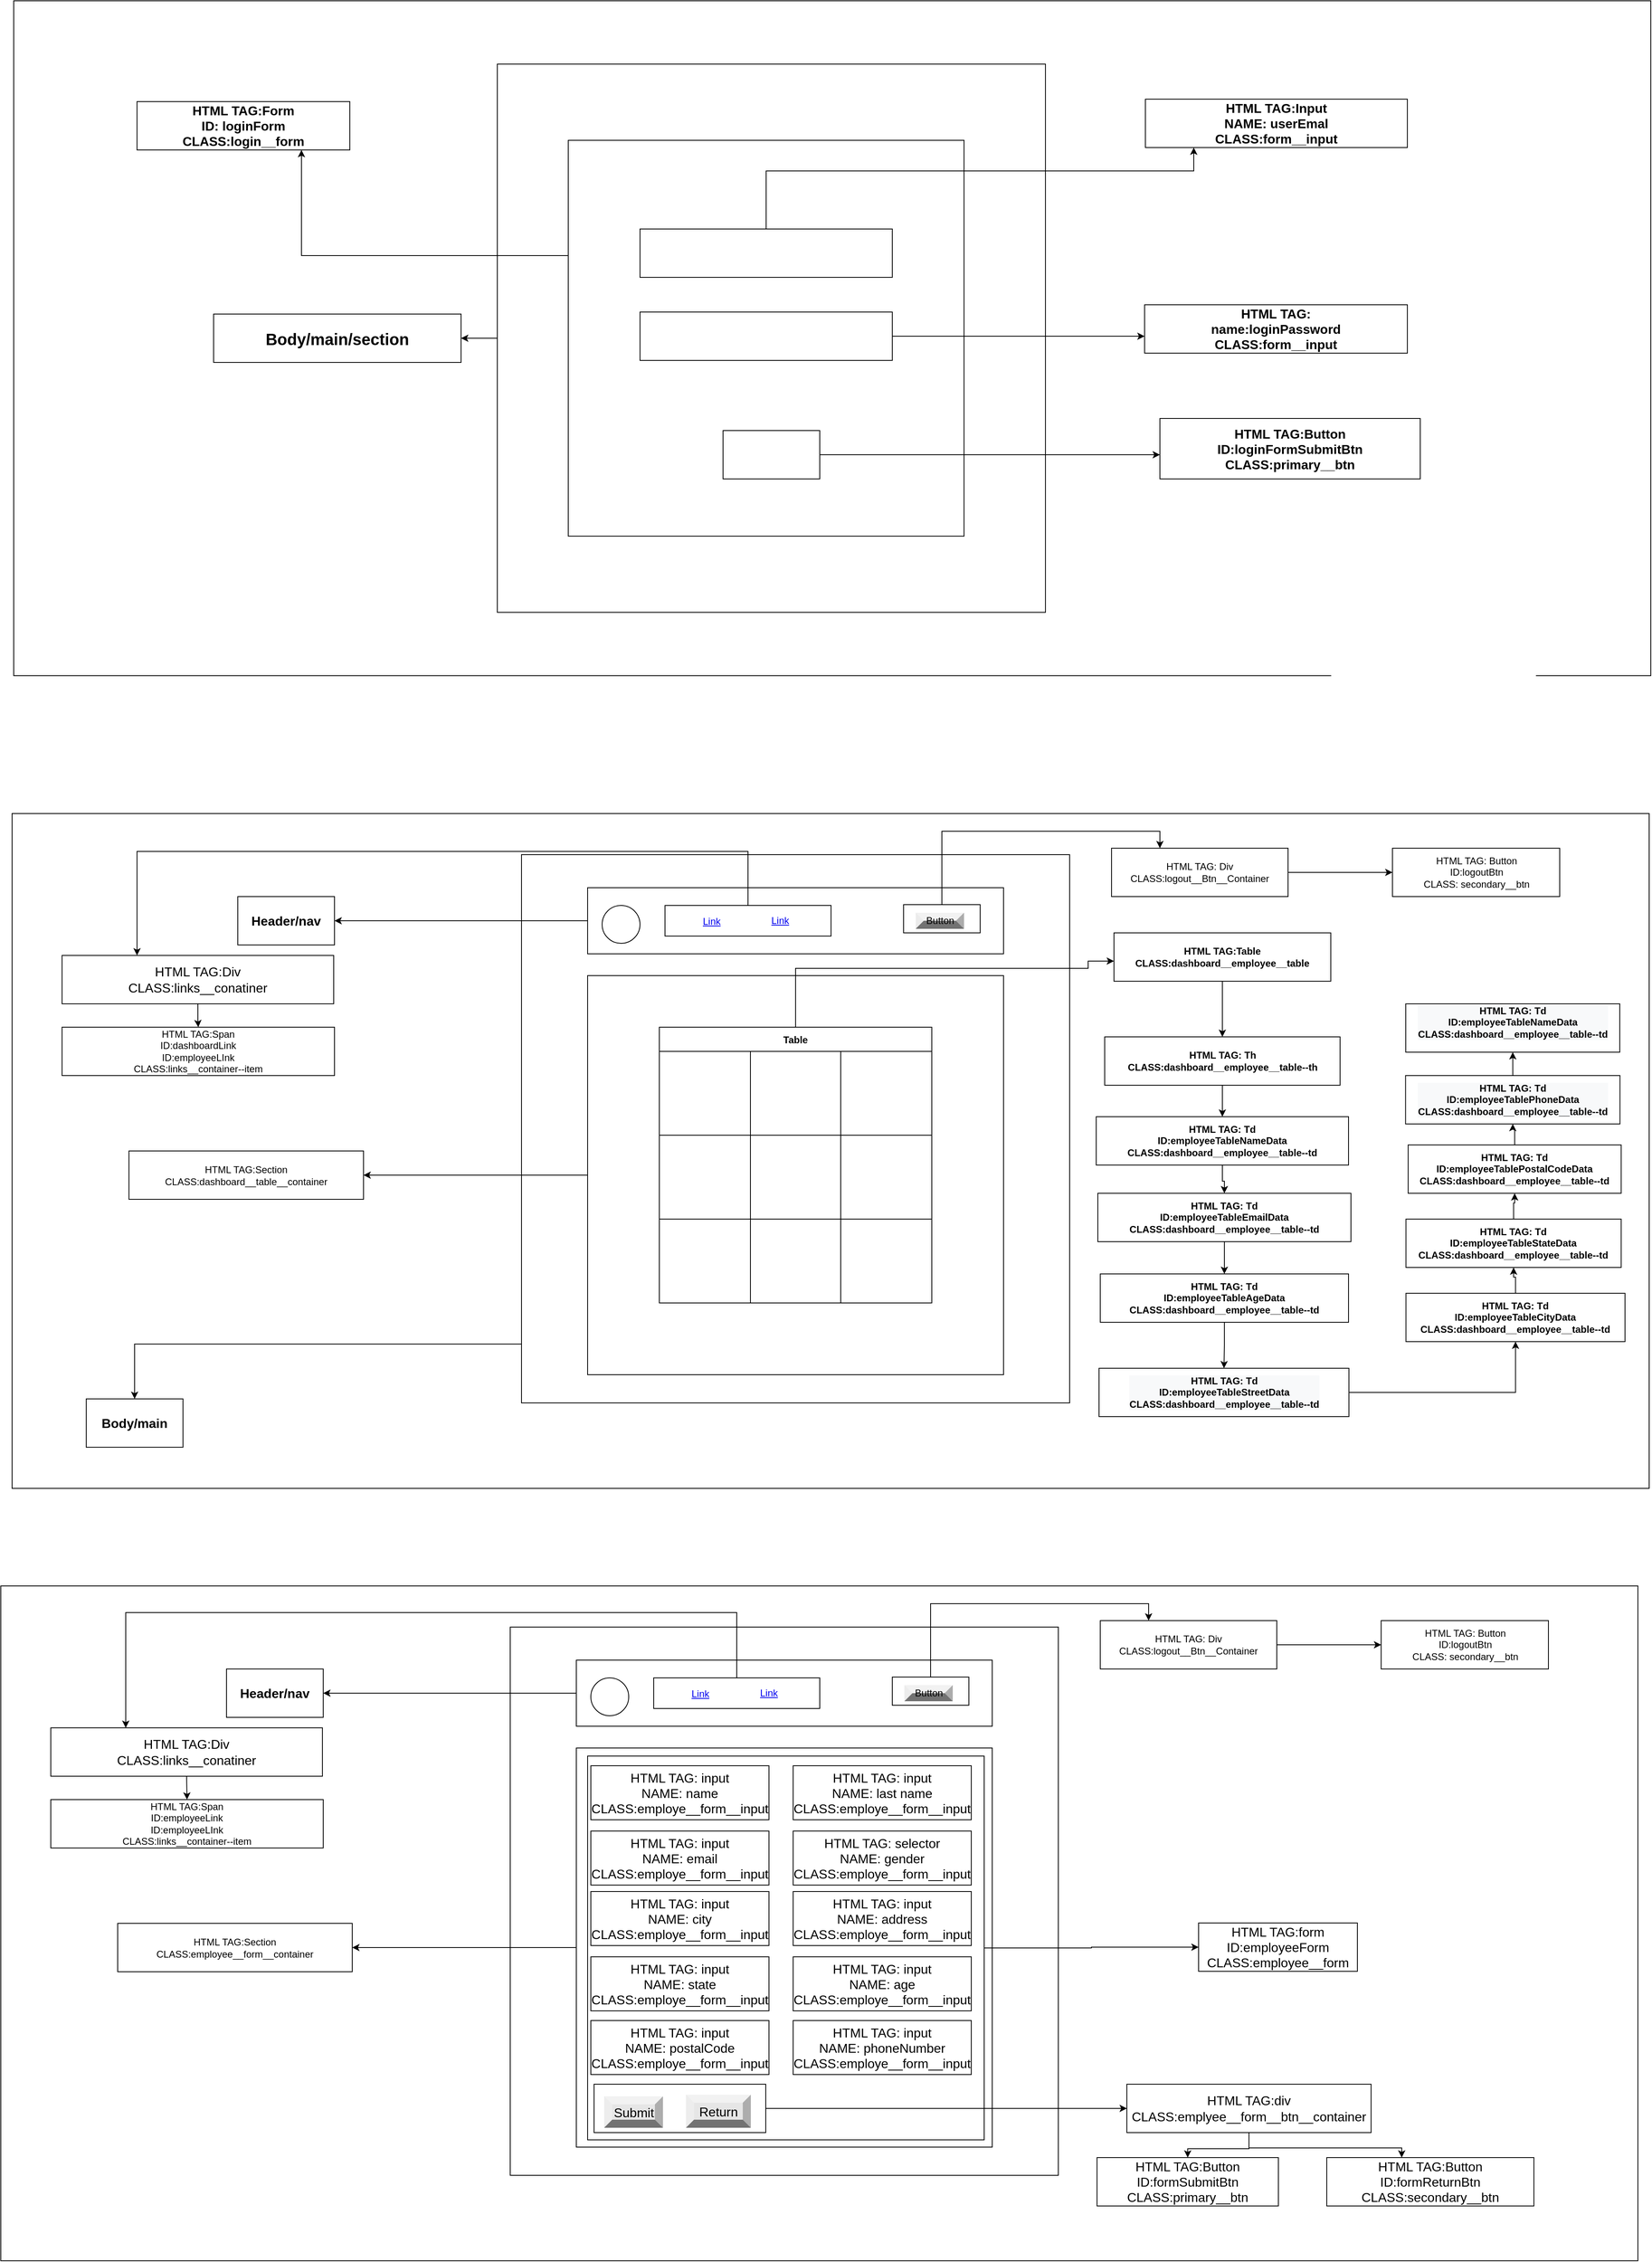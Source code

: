 <mxfile version="18.1.3" type="github">
  <diagram id="z5aSqofipoAsfJcicaCj" name="Page-1">
    <mxGraphModel dx="2844" dy="1588" grid="0" gridSize="10" guides="1" tooltips="1" connect="1" arrows="1" fold="1" page="1" pageScale="1" pageWidth="2339" pageHeight="3300" math="0" shadow="0">
      <root>
        <mxCell id="0" />
        <mxCell id="1" parent="0" />
        <mxCell id="xMSvrKb2jK-X8IgHWouN-2" value="" style="rounded=0;whiteSpace=wrap;html=1;" parent="1" vertex="1">
          <mxGeometry x="116" y="206" width="2031" height="837" as="geometry" />
        </mxCell>
        <mxCell id="xMSvrKb2jK-X8IgHWouN-21" value="" style="edgeStyle=orthogonalEdgeStyle;rounded=0;orthogonalLoop=1;jettySize=auto;html=1;" parent="1" source="xMSvrKb2jK-X8IgHWouN-3" target="xMSvrKb2jK-X8IgHWouN-20" edge="1">
          <mxGeometry relative="1" as="geometry" />
        </mxCell>
        <mxCell id="xMSvrKb2jK-X8IgHWouN-3" value="" style="whiteSpace=wrap;html=1;aspect=fixed;" parent="1" vertex="1">
          <mxGeometry x="716" y="284.5" width="680" height="680" as="geometry" />
        </mxCell>
        <mxCell id="xMSvrKb2jK-X8IgHWouN-25" value="" style="edgeStyle=orthogonalEdgeStyle;rounded=0;orthogonalLoop=1;jettySize=auto;html=1;fontSize=20;" parent="1" source="xMSvrKb2jK-X8IgHWouN-7" target="xMSvrKb2jK-X8IgHWouN-24" edge="1">
          <mxGeometry relative="1" as="geometry">
            <Array as="points">
              <mxPoint x="473" y="522" />
            </Array>
          </mxGeometry>
        </mxCell>
        <mxCell id="xMSvrKb2jK-X8IgHWouN-7" value="" style="whiteSpace=wrap;html=1;aspect=fixed;" parent="1" vertex="1">
          <mxGeometry x="804" y="379" width="491" height="491" as="geometry" />
        </mxCell>
        <mxCell id="xMSvrKb2jK-X8IgHWouN-27" value="" style="edgeStyle=orthogonalEdgeStyle;rounded=0;orthogonalLoop=1;jettySize=auto;html=1;fontSize=16;" parent="1" source="xMSvrKb2jK-X8IgHWouN-8" target="xMSvrKb2jK-X8IgHWouN-26" edge="1">
          <mxGeometry relative="1" as="geometry">
            <Array as="points">
              <mxPoint x="1050" y="417" />
              <mxPoint x="1580" y="417" />
            </Array>
          </mxGeometry>
        </mxCell>
        <mxCell id="xMSvrKb2jK-X8IgHWouN-8" value="" style="rounded=0;whiteSpace=wrap;html=1;" parent="1" vertex="1">
          <mxGeometry x="893" y="489" width="313" height="60" as="geometry" />
        </mxCell>
        <mxCell id="xMSvrKb2jK-X8IgHWouN-29" value="" style="edgeStyle=orthogonalEdgeStyle;rounded=0;orthogonalLoop=1;jettySize=auto;html=1;fontSize=16;" parent="1" source="xMSvrKb2jK-X8IgHWouN-9" target="xMSvrKb2jK-X8IgHWouN-28" edge="1">
          <mxGeometry relative="1" as="geometry">
            <Array as="points">
              <mxPoint x="1447" y="622" />
              <mxPoint x="1447" y="622" />
            </Array>
          </mxGeometry>
        </mxCell>
        <mxCell id="xMSvrKb2jK-X8IgHWouN-9" value="" style="rounded=0;whiteSpace=wrap;html=1;" parent="1" vertex="1">
          <mxGeometry x="893" y="592" width="313" height="60" as="geometry" />
        </mxCell>
        <mxCell id="xMSvrKb2jK-X8IgHWouN-31" value="" style="edgeStyle=orthogonalEdgeStyle;rounded=0;orthogonalLoop=1;jettySize=auto;html=1;fontSize=16;" parent="1" source="xMSvrKb2jK-X8IgHWouN-10" target="xMSvrKb2jK-X8IgHWouN-30" edge="1">
          <mxGeometry relative="1" as="geometry">
            <Array as="points">
              <mxPoint x="1415" y="769" />
              <mxPoint x="1415" y="769" />
            </Array>
          </mxGeometry>
        </mxCell>
        <mxCell id="xMSvrKb2jK-X8IgHWouN-10" value="" style="rounded=0;whiteSpace=wrap;html=1;" parent="1" vertex="1">
          <mxGeometry x="996" y="739" width="120" height="60" as="geometry" />
        </mxCell>
        <mxCell id="xMSvrKb2jK-X8IgHWouN-20" value="&lt;b style=&quot;font-size: 20px;&quot;&gt;Body/main/section&lt;/b&gt;" style="whiteSpace=wrap;html=1;" parent="1" vertex="1">
          <mxGeometry x="364" y="594.5" width="307" height="60" as="geometry" />
        </mxCell>
        <mxCell id="xMSvrKb2jK-X8IgHWouN-24" value="&lt;b style=&quot;font-size: 16px;&quot;&gt;HTML TAG:Form&lt;br&gt;ID: loginForm&lt;br&gt;CLASS:login__form&lt;br&gt;&lt;/b&gt;" style="whiteSpace=wrap;html=1;" parent="1" vertex="1">
          <mxGeometry x="269" y="331" width="264" height="60" as="geometry" />
        </mxCell>
        <mxCell id="xMSvrKb2jK-X8IgHWouN-26" value="&lt;b style=&quot;font-size: 16px;&quot;&gt;HTML TAG:Input&lt;br&gt;NAME: userEmal&lt;br&gt;CLASS:form__input&lt;/b&gt;" style="whiteSpace=wrap;html=1;rounded=0;" parent="1" vertex="1">
          <mxGeometry x="1520" y="328" width="325" height="60" as="geometry" />
        </mxCell>
        <mxCell id="xMSvrKb2jK-X8IgHWouN-28" value="&lt;b style=&quot;font-size: 16px;&quot;&gt;HTML TAG:&lt;br&gt;name:loginPassword&lt;br&gt;CLASS:form__input&lt;/b&gt;" style="whiteSpace=wrap;html=1;rounded=0;" parent="1" vertex="1">
          <mxGeometry x="1519" y="583" width="326" height="60" as="geometry" />
        </mxCell>
        <mxCell id="xMSvrKb2jK-X8IgHWouN-30" value="&lt;b style=&quot;font-size: 16px;&quot;&gt;HTML TAG:Button&lt;br&gt;ID:loginFormSubmitBtn&lt;br&gt;CLASS:primary__btn&lt;/b&gt;" style="whiteSpace=wrap;html=1;rounded=0;" parent="1" vertex="1">
          <mxGeometry x="1538" y="724" width="323" height="75" as="geometry" />
        </mxCell>
        <mxCell id="xMSvrKb2jK-X8IgHWouN-32" value="" style="rounded=0;whiteSpace=wrap;html=1;" parent="1" vertex="1">
          <mxGeometry x="114" y="1214" width="2031" height="837" as="geometry" />
        </mxCell>
        <mxCell id="T0LQhKJkp9PCj6bi3dQm-133" value="" style="edgeStyle=orthogonalEdgeStyle;rounded=0;orthogonalLoop=1;jettySize=auto;html=1;" edge="1" parent="1" source="T0LQhKJkp9PCj6bi3dQm-3" target="T0LQhKJkp9PCj6bi3dQm-132">
          <mxGeometry relative="1" as="geometry">
            <Array as="points">
              <mxPoint x="436" y="1872" />
              <mxPoint x="436" y="1872" />
            </Array>
          </mxGeometry>
        </mxCell>
        <mxCell id="T0LQhKJkp9PCj6bi3dQm-3" value="" style="whiteSpace=wrap;html=1;aspect=fixed;" vertex="1" parent="1">
          <mxGeometry x="746" y="1265" width="680" height="680" as="geometry" />
        </mxCell>
        <mxCell id="T0LQhKJkp9PCj6bi3dQm-135" value="" style="edgeStyle=orthogonalEdgeStyle;rounded=0;orthogonalLoop=1;jettySize=auto;html=1;fontSize=16;" edge="1" parent="1" source="T0LQhKJkp9PCj6bi3dQm-5" target="T0LQhKJkp9PCj6bi3dQm-134">
          <mxGeometry relative="1" as="geometry" />
        </mxCell>
        <mxCell id="T0LQhKJkp9PCj6bi3dQm-5" value="" style="rounded=0;whiteSpace=wrap;html=1;" vertex="1" parent="1">
          <mxGeometry x="828" y="1306" width="516" height="82" as="geometry" />
        </mxCell>
        <mxCell id="T0LQhKJkp9PCj6bi3dQm-149" value="" style="edgeStyle=orthogonalEdgeStyle;rounded=0;orthogonalLoop=1;jettySize=auto;html=1;fontSize=16;" edge="1" parent="1" source="T0LQhKJkp9PCj6bi3dQm-7" target="T0LQhKJkp9PCj6bi3dQm-148">
          <mxGeometry relative="1" as="geometry" />
        </mxCell>
        <mxCell id="T0LQhKJkp9PCj6bi3dQm-7" value="" style="rounded=0;whiteSpace=wrap;html=1;" vertex="1" parent="1">
          <mxGeometry x="828" y="1415" width="516" height="495" as="geometry" />
        </mxCell>
        <mxCell id="T0LQhKJkp9PCj6bi3dQm-145" value="" style="edgeStyle=orthogonalEdgeStyle;rounded=0;orthogonalLoop=1;jettySize=auto;html=1;fontSize=16;" edge="1" parent="1" source="T0LQhKJkp9PCj6bi3dQm-8" target="T0LQhKJkp9PCj6bi3dQm-144">
          <mxGeometry relative="1" as="geometry">
            <Array as="points">
              <mxPoint x="1268" y="1236" />
              <mxPoint x="1538" y="1236" />
            </Array>
          </mxGeometry>
        </mxCell>
        <mxCell id="T0LQhKJkp9PCj6bi3dQm-8" value="" style="rounded=0;whiteSpace=wrap;html=1;" vertex="1" parent="1">
          <mxGeometry x="1220" y="1327" width="95" height="35" as="geometry" />
        </mxCell>
        <mxCell id="T0LQhKJkp9PCj6bi3dQm-141" value="" style="edgeStyle=orthogonalEdgeStyle;rounded=0;orthogonalLoop=1;jettySize=auto;html=1;fontSize=16;" edge="1" parent="1" source="T0LQhKJkp9PCj6bi3dQm-10" target="T0LQhKJkp9PCj6bi3dQm-140">
          <mxGeometry relative="1" as="geometry">
            <Array as="points">
              <mxPoint x="1027" y="1261" />
              <mxPoint x="269" y="1261" />
            </Array>
          </mxGeometry>
        </mxCell>
        <mxCell id="T0LQhKJkp9PCj6bi3dQm-10" value="" style="rounded=0;whiteSpace=wrap;html=1;" vertex="1" parent="1">
          <mxGeometry x="924" y="1328" width="206" height="38" as="geometry" />
        </mxCell>
        <mxCell id="T0LQhKJkp9PCj6bi3dQm-11" value="" style="ellipse;whiteSpace=wrap;html=1;aspect=fixed;" vertex="1" parent="1">
          <mxGeometry x="846" y="1328" width="47" height="47" as="geometry" />
        </mxCell>
        <mxCell id="T0LQhKJkp9PCj6bi3dQm-42" value="Button" style="labelPosition=center;verticalLabelPosition=middle;align=center;html=1;shape=mxgraph.basic.shaded_button;dx=10;fillColor=#E6E6E6;strokeColor=none;" vertex="1" parent="1">
          <mxGeometry x="1235" y="1337" width="60" height="20" as="geometry" />
        </mxCell>
        <UserObject label="Link" id="T0LQhKJkp9PCj6bi3dQm-116">
          <mxCell style="text;html=1;strokeColor=none;fillColor=none;whiteSpace=wrap;align=center;verticalAlign=middle;fontColor=#0000EE;fontStyle=4;" vertex="1" parent="1">
            <mxGeometry x="952" y="1328" width="60" height="40" as="geometry" />
          </mxCell>
        </UserObject>
        <UserObject label="Link" id="T0LQhKJkp9PCj6bi3dQm-117">
          <mxCell style="text;html=1;strokeColor=none;fillColor=none;whiteSpace=wrap;align=center;verticalAlign=middle;fontColor=#0000EE;fontStyle=4;" vertex="1" parent="1">
            <mxGeometry x="1037" y="1327" width="60" height="40" as="geometry" />
          </mxCell>
        </UserObject>
        <mxCell id="T0LQhKJkp9PCj6bi3dQm-151" value="" style="edgeStyle=orthogonalEdgeStyle;rounded=0;orthogonalLoop=1;jettySize=auto;html=1;fontSize=16;" edge="1" parent="1" source="T0LQhKJkp9PCj6bi3dQm-119" target="T0LQhKJkp9PCj6bi3dQm-150">
          <mxGeometry relative="1" as="geometry">
            <Array as="points">
              <mxPoint x="1086" y="1406" />
              <mxPoint x="1449" y="1406" />
              <mxPoint x="1449" y="1397" />
            </Array>
          </mxGeometry>
        </mxCell>
        <mxCell id="T0LQhKJkp9PCj6bi3dQm-119" value="Table" style="shape=table;startSize=30;container=1;collapsible=0;childLayout=tableLayout;fontStyle=1;align=center;" vertex="1" parent="1">
          <mxGeometry x="917" y="1479" width="338" height="342" as="geometry" />
        </mxCell>
        <mxCell id="T0LQhKJkp9PCj6bi3dQm-120" value="" style="shape=tableRow;horizontal=0;startSize=0;swimlaneHead=0;swimlaneBody=0;top=0;left=0;bottom=0;right=0;collapsible=0;dropTarget=0;fillColor=none;points=[[0,0.5],[1,0.5]];portConstraint=eastwest;" vertex="1" parent="T0LQhKJkp9PCj6bi3dQm-119">
          <mxGeometry y="30" width="338" height="104" as="geometry" />
        </mxCell>
        <mxCell id="T0LQhKJkp9PCj6bi3dQm-121" value="" style="shape=partialRectangle;html=1;whiteSpace=wrap;connectable=0;fillColor=none;top=0;left=0;bottom=0;right=0;overflow=hidden;" vertex="1" parent="T0LQhKJkp9PCj6bi3dQm-120">
          <mxGeometry width="113" height="104" as="geometry">
            <mxRectangle width="113" height="104" as="alternateBounds" />
          </mxGeometry>
        </mxCell>
        <mxCell id="T0LQhKJkp9PCj6bi3dQm-122" value="" style="shape=partialRectangle;html=1;whiteSpace=wrap;connectable=0;fillColor=none;top=0;left=0;bottom=0;right=0;overflow=hidden;" vertex="1" parent="T0LQhKJkp9PCj6bi3dQm-120">
          <mxGeometry x="113" width="112" height="104" as="geometry">
            <mxRectangle width="112" height="104" as="alternateBounds" />
          </mxGeometry>
        </mxCell>
        <mxCell id="T0LQhKJkp9PCj6bi3dQm-123" value="" style="shape=partialRectangle;html=1;whiteSpace=wrap;connectable=0;fillColor=none;top=0;left=0;bottom=0;right=0;overflow=hidden;" vertex="1" parent="T0LQhKJkp9PCj6bi3dQm-120">
          <mxGeometry x="225" width="113" height="104" as="geometry">
            <mxRectangle width="113" height="104" as="alternateBounds" />
          </mxGeometry>
        </mxCell>
        <mxCell id="T0LQhKJkp9PCj6bi3dQm-124" value="" style="shape=tableRow;horizontal=0;startSize=0;swimlaneHead=0;swimlaneBody=0;top=0;left=0;bottom=0;right=0;collapsible=0;dropTarget=0;fillColor=none;points=[[0,0.5],[1,0.5]];portConstraint=eastwest;" vertex="1" parent="T0LQhKJkp9PCj6bi3dQm-119">
          <mxGeometry y="134" width="338" height="104" as="geometry" />
        </mxCell>
        <mxCell id="T0LQhKJkp9PCj6bi3dQm-125" value="" style="shape=partialRectangle;html=1;whiteSpace=wrap;connectable=0;fillColor=none;top=0;left=0;bottom=0;right=0;overflow=hidden;" vertex="1" parent="T0LQhKJkp9PCj6bi3dQm-124">
          <mxGeometry width="113" height="104" as="geometry">
            <mxRectangle width="113" height="104" as="alternateBounds" />
          </mxGeometry>
        </mxCell>
        <mxCell id="T0LQhKJkp9PCj6bi3dQm-126" value="" style="shape=partialRectangle;html=1;whiteSpace=wrap;connectable=0;fillColor=none;top=0;left=0;bottom=0;right=0;overflow=hidden;" vertex="1" parent="T0LQhKJkp9PCj6bi3dQm-124">
          <mxGeometry x="113" width="112" height="104" as="geometry">
            <mxRectangle width="112" height="104" as="alternateBounds" />
          </mxGeometry>
        </mxCell>
        <mxCell id="T0LQhKJkp9PCj6bi3dQm-127" value="" style="shape=partialRectangle;html=1;whiteSpace=wrap;connectable=0;fillColor=none;top=0;left=0;bottom=0;right=0;overflow=hidden;" vertex="1" parent="T0LQhKJkp9PCj6bi3dQm-124">
          <mxGeometry x="225" width="113" height="104" as="geometry">
            <mxRectangle width="113" height="104" as="alternateBounds" />
          </mxGeometry>
        </mxCell>
        <mxCell id="T0LQhKJkp9PCj6bi3dQm-128" value="" style="shape=tableRow;horizontal=0;startSize=0;swimlaneHead=0;swimlaneBody=0;top=0;left=0;bottom=0;right=0;collapsible=0;dropTarget=0;fillColor=none;points=[[0,0.5],[1,0.5]];portConstraint=eastwest;" vertex="1" parent="T0LQhKJkp9PCj6bi3dQm-119">
          <mxGeometry y="238" width="338" height="104" as="geometry" />
        </mxCell>
        <mxCell id="T0LQhKJkp9PCj6bi3dQm-129" value="" style="shape=partialRectangle;html=1;whiteSpace=wrap;connectable=0;fillColor=none;top=0;left=0;bottom=0;right=0;overflow=hidden;" vertex="1" parent="T0LQhKJkp9PCj6bi3dQm-128">
          <mxGeometry width="113" height="104" as="geometry">
            <mxRectangle width="113" height="104" as="alternateBounds" />
          </mxGeometry>
        </mxCell>
        <mxCell id="T0LQhKJkp9PCj6bi3dQm-130" value="" style="shape=partialRectangle;html=1;whiteSpace=wrap;connectable=0;fillColor=none;top=0;left=0;bottom=0;right=0;overflow=hidden;" vertex="1" parent="T0LQhKJkp9PCj6bi3dQm-128">
          <mxGeometry x="113" width="112" height="104" as="geometry">
            <mxRectangle width="112" height="104" as="alternateBounds" />
          </mxGeometry>
        </mxCell>
        <mxCell id="T0LQhKJkp9PCj6bi3dQm-131" value="" style="shape=partialRectangle;html=1;whiteSpace=wrap;connectable=0;fillColor=none;top=0;left=0;bottom=0;right=0;overflow=hidden;" vertex="1" parent="T0LQhKJkp9PCj6bi3dQm-128">
          <mxGeometry x="225" width="113" height="104" as="geometry">
            <mxRectangle width="113" height="104" as="alternateBounds" />
          </mxGeometry>
        </mxCell>
        <mxCell id="T0LQhKJkp9PCj6bi3dQm-132" value="&lt;font style=&quot;font-size: 16px;&quot;&gt;&lt;b&gt;Body/main&lt;/b&gt;&lt;/font&gt;" style="whiteSpace=wrap;html=1;" vertex="1" parent="1">
          <mxGeometry x="206" y="1940" width="120" height="60" as="geometry" />
        </mxCell>
        <mxCell id="T0LQhKJkp9PCj6bi3dQm-134" value="&lt;font style=&quot;font-size: 16px;&quot;&gt;&lt;b&gt;Header/nav&lt;/b&gt;&lt;/font&gt;" style="whiteSpace=wrap;html=1;rounded=0;" vertex="1" parent="1">
          <mxGeometry x="394" y="1317" width="120" height="60" as="geometry" />
        </mxCell>
        <mxCell id="T0LQhKJkp9PCj6bi3dQm-143" value="" style="edgeStyle=orthogonalEdgeStyle;rounded=0;orthogonalLoop=1;jettySize=auto;html=1;fontSize=16;" edge="1" parent="1" source="T0LQhKJkp9PCj6bi3dQm-140" target="T0LQhKJkp9PCj6bi3dQm-142">
          <mxGeometry relative="1" as="geometry" />
        </mxCell>
        <mxCell id="T0LQhKJkp9PCj6bi3dQm-140" value="&lt;div style=&quot;font-size: 16px;&quot;&gt;HTML TAG:Div&lt;/div&gt;&lt;div style=&quot;font-size: 16px;&quot;&gt;CLASS:links__conatiner&lt;/div&gt;" style="whiteSpace=wrap;html=1;rounded=0;" vertex="1" parent="1">
          <mxGeometry x="176" y="1390" width="337" height="60" as="geometry" />
        </mxCell>
        <mxCell id="T0LQhKJkp9PCj6bi3dQm-142" value="&lt;div&gt;HTML TAG:Span&lt;/div&gt;&lt;div&gt;ID:dashboardLink&lt;/div&gt;&lt;div&gt;ID:employeeLInk&lt;/div&gt;&lt;div&gt;CLASS:links__container--item&lt;/div&gt;" style="whiteSpace=wrap;html=1;rounded=0;" vertex="1" parent="1">
          <mxGeometry x="176" y="1479" width="338" height="60" as="geometry" />
        </mxCell>
        <mxCell id="T0LQhKJkp9PCj6bi3dQm-147" value="" style="edgeStyle=orthogonalEdgeStyle;rounded=0;orthogonalLoop=1;jettySize=auto;html=1;fontSize=16;" edge="1" parent="1" source="T0LQhKJkp9PCj6bi3dQm-144" target="T0LQhKJkp9PCj6bi3dQm-146">
          <mxGeometry relative="1" as="geometry" />
        </mxCell>
        <mxCell id="T0LQhKJkp9PCj6bi3dQm-144" value="&lt;div&gt;HTML TAG: Div&lt;/div&gt;&lt;div&gt;CLASS:logout__Btn__Container&lt;/div&gt;" style="whiteSpace=wrap;html=1;rounded=0;" vertex="1" parent="1">
          <mxGeometry x="1478" y="1257" width="219" height="60" as="geometry" />
        </mxCell>
        <mxCell id="T0LQhKJkp9PCj6bi3dQm-146" value="HTML TAG: Button&lt;br&gt;ID:logoutBtn&lt;br&gt;CLASS: secondary__btn" style="whiteSpace=wrap;html=1;rounded=0;" vertex="1" parent="1">
          <mxGeometry x="1826.5" y="1257" width="207.5" height="60" as="geometry" />
        </mxCell>
        <mxCell id="T0LQhKJkp9PCj6bi3dQm-148" value="&lt;div&gt;HTML TAG:Section&lt;/div&gt;&lt;div&gt;CLASS:dashboard__table__container&lt;/div&gt;" style="whiteSpace=wrap;html=1;rounded=0;" vertex="1" parent="1">
          <mxGeometry x="259" y="1632.5" width="291" height="60" as="geometry" />
        </mxCell>
        <mxCell id="T0LQhKJkp9PCj6bi3dQm-153" value="" style="edgeStyle=orthogonalEdgeStyle;rounded=0;orthogonalLoop=1;jettySize=auto;html=1;fontSize=16;" edge="1" parent="1" source="T0LQhKJkp9PCj6bi3dQm-150" target="T0LQhKJkp9PCj6bi3dQm-152">
          <mxGeometry relative="1" as="geometry" />
        </mxCell>
        <mxCell id="T0LQhKJkp9PCj6bi3dQm-150" value="&lt;div&gt;HTML TAG:Table&lt;/div&gt;&lt;div&gt;CLASS:dashboard__employee__table&lt;/div&gt;" style="whiteSpace=wrap;html=1;startSize=30;fontStyle=1;" vertex="1" parent="1">
          <mxGeometry x="1481" y="1362" width="269" height="60" as="geometry" />
        </mxCell>
        <mxCell id="T0LQhKJkp9PCj6bi3dQm-156" value="" style="edgeStyle=orthogonalEdgeStyle;rounded=0;orthogonalLoop=1;jettySize=auto;html=1;fontSize=16;" edge="1" parent="1" source="T0LQhKJkp9PCj6bi3dQm-152" target="T0LQhKJkp9PCj6bi3dQm-155">
          <mxGeometry relative="1" as="geometry" />
        </mxCell>
        <mxCell id="T0LQhKJkp9PCj6bi3dQm-152" value="&lt;div&gt;HTML TAG: Th&lt;/div&gt;&lt;div&gt;CLASS:dashboard__employee__table--th&lt;br&gt;&lt;/div&gt;" style="whiteSpace=wrap;html=1;startSize=30;fontStyle=1;" vertex="1" parent="1">
          <mxGeometry x="1469.5" y="1491" width="292" height="60" as="geometry" />
        </mxCell>
        <mxCell id="T0LQhKJkp9PCj6bi3dQm-158" value="" style="edgeStyle=orthogonalEdgeStyle;rounded=0;orthogonalLoop=1;jettySize=auto;html=1;fontSize=16;" edge="1" parent="1" source="T0LQhKJkp9PCj6bi3dQm-155" target="T0LQhKJkp9PCj6bi3dQm-157">
          <mxGeometry relative="1" as="geometry" />
        </mxCell>
        <mxCell id="T0LQhKJkp9PCj6bi3dQm-155" value="&lt;div style=&quot;&quot;&gt;HTML TAG: Td&lt;/div&gt;&lt;div style=&quot;&quot;&gt;ID:employeeTableNameData&lt;/div&gt;&lt;div style=&quot;&quot;&gt;CLASS:dashboard__employee__table--td&lt;/div&gt;" style="whiteSpace=wrap;html=1;startSize=30;fontStyle=1;" vertex="1" parent="1">
          <mxGeometry x="1459" y="1590" width="313" height="60" as="geometry" />
        </mxCell>
        <mxCell id="T0LQhKJkp9PCj6bi3dQm-160" value="" style="edgeStyle=orthogonalEdgeStyle;rounded=0;orthogonalLoop=1;jettySize=auto;html=1;fontSize=16;" edge="1" parent="1" source="T0LQhKJkp9PCj6bi3dQm-157" target="T0LQhKJkp9PCj6bi3dQm-159">
          <mxGeometry relative="1" as="geometry" />
        </mxCell>
        <mxCell id="T0LQhKJkp9PCj6bi3dQm-157" value="&lt;div style=&quot;&quot;&gt;HTML TAG: Td&lt;/div&gt;&lt;div style=&quot;&quot;&gt;ID:employeeTableEmailData&lt;/div&gt;&lt;div style=&quot;&quot;&gt;CLASS:dashboard__employee__table--td&lt;/div&gt;" style="whiteSpace=wrap;html=1;startSize=30;fontStyle=1;" vertex="1" parent="1">
          <mxGeometry x="1461" y="1685" width="314" height="60" as="geometry" />
        </mxCell>
        <mxCell id="T0LQhKJkp9PCj6bi3dQm-162" value="" style="edgeStyle=orthogonalEdgeStyle;rounded=0;orthogonalLoop=1;jettySize=auto;html=1;fontSize=16;" edge="1" parent="1" source="T0LQhKJkp9PCj6bi3dQm-159" target="T0LQhKJkp9PCj6bi3dQm-161">
          <mxGeometry relative="1" as="geometry" />
        </mxCell>
        <mxCell id="T0LQhKJkp9PCj6bi3dQm-159" value="&lt;div style=&quot;&quot;&gt;HTML TAG: Td&lt;/div&gt;&lt;div style=&quot;&quot;&gt;ID:employeeTableAgeData&lt;/div&gt;&lt;div style=&quot;&quot;&gt;CLASS:dashboard__employee__table--td&lt;/div&gt;" style="whiteSpace=wrap;html=1;startSize=30;fontStyle=1;" vertex="1" parent="1">
          <mxGeometry x="1464" y="1785" width="308" height="60" as="geometry" />
        </mxCell>
        <mxCell id="T0LQhKJkp9PCj6bi3dQm-164" value="" style="edgeStyle=orthogonalEdgeStyle;rounded=0;orthogonalLoop=1;jettySize=auto;html=1;fontSize=16;" edge="1" parent="1" source="T0LQhKJkp9PCj6bi3dQm-161" target="T0LQhKJkp9PCj6bi3dQm-163">
          <mxGeometry relative="1" as="geometry" />
        </mxCell>
        <mxCell id="T0LQhKJkp9PCj6bi3dQm-161" value="&lt;br&gt;&lt;div style=&quot;color: rgb(0, 0, 0); font-family: Helvetica; font-size: 12px; font-style: normal; font-variant-ligatures: normal; font-variant-caps: normal; font-weight: 700; letter-spacing: normal; orphans: 2; text-align: center; text-indent: 0px; text-transform: none; widows: 2; word-spacing: 0px; -webkit-text-stroke-width: 0px; background-color: rgb(248, 249, 250); text-decoration-thickness: initial; text-decoration-style: initial; text-decoration-color: initial;&quot;&gt;HTML TAG: Td&lt;/div&gt;&lt;div style=&quot;color: rgb(0, 0, 0); font-family: Helvetica; font-size: 12px; font-style: normal; font-variant-ligatures: normal; font-variant-caps: normal; font-weight: 700; letter-spacing: normal; orphans: 2; text-align: center; text-indent: 0px; text-transform: none; widows: 2; word-spacing: 0px; -webkit-text-stroke-width: 0px; background-color: rgb(248, 249, 250); text-decoration-thickness: initial; text-decoration-style: initial; text-decoration-color: initial;&quot;&gt;ID:employeeTableStreetData&lt;/div&gt;&lt;div style=&quot;color: rgb(0, 0, 0); font-family: Helvetica; font-size: 12px; font-style: normal; font-variant-ligatures: normal; font-variant-caps: normal; font-weight: 700; letter-spacing: normal; orphans: 2; text-align: center; text-indent: 0px; text-transform: none; widows: 2; word-spacing: 0px; -webkit-text-stroke-width: 0px; background-color: rgb(248, 249, 250); text-decoration-thickness: initial; text-decoration-style: initial; text-decoration-color: initial;&quot;&gt;CLASS:dashboard__employee__table--td&lt;/div&gt;&lt;br&gt;" style="whiteSpace=wrap;html=1;startSize=30;fontStyle=1;" vertex="1" parent="1">
          <mxGeometry x="1462.5" y="1902" width="310" height="60" as="geometry" />
        </mxCell>
        <mxCell id="T0LQhKJkp9PCj6bi3dQm-166" value="" style="edgeStyle=orthogonalEdgeStyle;rounded=0;orthogonalLoop=1;jettySize=auto;html=1;fontSize=16;" edge="1" parent="1" source="T0LQhKJkp9PCj6bi3dQm-163" target="T0LQhKJkp9PCj6bi3dQm-165">
          <mxGeometry relative="1" as="geometry" />
        </mxCell>
        <mxCell id="T0LQhKJkp9PCj6bi3dQm-163" value="&lt;div style=&quot;&quot;&gt;HTML TAG: Td&lt;/div&gt;&lt;div style=&quot;&quot;&gt;ID:employeeTableCityData&lt;/div&gt;&lt;div style=&quot;&quot;&gt;CLASS:dashboard__employee__table--td&lt;/div&gt;" style="whiteSpace=wrap;html=1;startSize=30;fontStyle=1;" vertex="1" parent="1">
          <mxGeometry x="1843.25" y="1809" width="271.75" height="60" as="geometry" />
        </mxCell>
        <mxCell id="T0LQhKJkp9PCj6bi3dQm-168" value="" style="edgeStyle=orthogonalEdgeStyle;rounded=0;orthogonalLoop=1;jettySize=auto;html=1;fontSize=16;" edge="1" parent="1" source="T0LQhKJkp9PCj6bi3dQm-165" target="T0LQhKJkp9PCj6bi3dQm-167">
          <mxGeometry relative="1" as="geometry" />
        </mxCell>
        <mxCell id="T0LQhKJkp9PCj6bi3dQm-165" value="&lt;div style=&quot;&quot;&gt;HTML TAG: Td&lt;/div&gt;&lt;div style=&quot;&quot;&gt;ID:employeeTableStateData&lt;/div&gt;&lt;div style=&quot;&quot;&gt;CLASS:dashboard__employee__table--td&lt;/div&gt;" style="whiteSpace=wrap;html=1;startSize=30;fontStyle=1;" vertex="1" parent="1">
          <mxGeometry x="1843.25" y="1717" width="267" height="60" as="geometry" />
        </mxCell>
        <mxCell id="T0LQhKJkp9PCj6bi3dQm-170" value="" style="edgeStyle=orthogonalEdgeStyle;rounded=0;orthogonalLoop=1;jettySize=auto;html=1;fontSize=16;" edge="1" parent="1" source="T0LQhKJkp9PCj6bi3dQm-167" target="T0LQhKJkp9PCj6bi3dQm-169">
          <mxGeometry relative="1" as="geometry" />
        </mxCell>
        <mxCell id="T0LQhKJkp9PCj6bi3dQm-167" value="&lt;div style=&quot;&quot;&gt;HTML TAG: Td&lt;/div&gt;&lt;div style=&quot;&quot;&gt;ID:employeeTablePostalCodeData&lt;/div&gt;&lt;div style=&quot;&quot;&gt;CLASS:dashboard__employee__table--td&lt;/div&gt;" style="whiteSpace=wrap;html=1;startSize=30;fontStyle=1;" vertex="1" parent="1">
          <mxGeometry x="1846" y="1625" width="264.25" height="60" as="geometry" />
        </mxCell>
        <mxCell id="T0LQhKJkp9PCj6bi3dQm-172" value="" style="edgeStyle=orthogonalEdgeStyle;rounded=0;orthogonalLoop=1;jettySize=auto;html=1;fontSize=16;" edge="1" parent="1" source="T0LQhKJkp9PCj6bi3dQm-169" target="T0LQhKJkp9PCj6bi3dQm-171">
          <mxGeometry relative="1" as="geometry" />
        </mxCell>
        <mxCell id="T0LQhKJkp9PCj6bi3dQm-169" value="&lt;br&gt;&lt;div style=&quot;color: rgb(0, 0, 0); font-family: Helvetica; font-size: 12px; font-style: normal; font-variant-ligatures: normal; font-variant-caps: normal; font-weight: 700; letter-spacing: normal; orphans: 2; text-align: center; text-indent: 0px; text-transform: none; widows: 2; word-spacing: 0px; -webkit-text-stroke-width: 0px; background-color: rgb(248, 249, 250); text-decoration-thickness: initial; text-decoration-style: initial; text-decoration-color: initial;&quot;&gt;HTML TAG: Td&lt;/div&gt;&lt;div style=&quot;color: rgb(0, 0, 0); font-family: Helvetica; font-size: 12px; font-style: normal; font-variant-ligatures: normal; font-variant-caps: normal; font-weight: 700; letter-spacing: normal; orphans: 2; text-align: center; text-indent: 0px; text-transform: none; widows: 2; word-spacing: 0px; -webkit-text-stroke-width: 0px; background-color: rgb(248, 249, 250); text-decoration-thickness: initial; text-decoration-style: initial; text-decoration-color: initial;&quot;&gt;ID:employeeTablePhoneData&lt;/div&gt;&lt;div style=&quot;color: rgb(0, 0, 0); font-family: Helvetica; font-size: 12px; font-style: normal; font-variant-ligatures: normal; font-variant-caps: normal; font-weight: 700; letter-spacing: normal; orphans: 2; text-align: center; text-indent: 0px; text-transform: none; widows: 2; word-spacing: 0px; -webkit-text-stroke-width: 0px; background-color: rgb(248, 249, 250); text-decoration-thickness: initial; text-decoration-style: initial; text-decoration-color: initial;&quot;&gt;CLASS:dashboard__employee__table--td&lt;/div&gt;&lt;br&gt;" style="whiteSpace=wrap;html=1;startSize=30;fontStyle=1;" vertex="1" parent="1">
          <mxGeometry x="1842.75" y="1539" width="266" height="60" as="geometry" />
        </mxCell>
        <mxCell id="T0LQhKJkp9PCj6bi3dQm-171" value="&#xa;&lt;div style=&quot;color: rgb(0, 0, 0); font-family: Helvetica; font-size: 12px; font-style: normal; font-variant-ligatures: normal; font-variant-caps: normal; font-weight: 700; letter-spacing: normal; orphans: 2; text-align: center; text-indent: 0px; text-transform: none; widows: 2; word-spacing: 0px; -webkit-text-stroke-width: 0px; background-color: rgb(248, 249, 250); text-decoration-thickness: initial; text-decoration-style: initial; text-decoration-color: initial;&quot;&gt;HTML TAG: Td&lt;/div&gt;&lt;div style=&quot;color: rgb(0, 0, 0); font-family: Helvetica; font-size: 12px; font-style: normal; font-variant-ligatures: normal; font-variant-caps: normal; font-weight: 700; letter-spacing: normal; orphans: 2; text-align: center; text-indent: 0px; text-transform: none; widows: 2; word-spacing: 0px; -webkit-text-stroke-width: 0px; background-color: rgb(248, 249, 250); text-decoration-thickness: initial; text-decoration-style: initial; text-decoration-color: initial;&quot;&gt;ID:employeeTableNameData&lt;/div&gt;&lt;div style=&quot;color: rgb(0, 0, 0); font-family: Helvetica; font-size: 12px; font-style: normal; font-variant-ligatures: normal; font-variant-caps: normal; font-weight: 700; letter-spacing: normal; orphans: 2; text-align: center; text-indent: 0px; text-transform: none; widows: 2; word-spacing: 0px; -webkit-text-stroke-width: 0px; background-color: rgb(248, 249, 250); text-decoration-thickness: initial; text-decoration-style: initial; text-decoration-color: initial;&quot;&gt;CLASS:dashboard__employee__table--td&lt;/div&gt;&#xa;&#xa;" style="whiteSpace=wrap;html=1;startSize=30;fontStyle=1;" vertex="1" parent="1">
          <mxGeometry x="1843" y="1450" width="265.5" height="60" as="geometry" />
        </mxCell>
        <mxCell id="T0LQhKJkp9PCj6bi3dQm-304" value="" style="rounded=0;whiteSpace=wrap;html=1;" vertex="1" parent="1">
          <mxGeometry x="100" y="2172" width="2031" height="837" as="geometry" />
        </mxCell>
        <mxCell id="T0LQhKJkp9PCj6bi3dQm-305" value="" style="whiteSpace=wrap;html=1;aspect=fixed;" vertex="1" parent="1">
          <mxGeometry x="732" y="2223" width="680" height="680" as="geometry" />
        </mxCell>
        <mxCell id="T0LQhKJkp9PCj6bi3dQm-306" value="" style="edgeStyle=orthogonalEdgeStyle;rounded=0;orthogonalLoop=1;jettySize=auto;html=1;fontSize=16;" edge="1" parent="1" source="T0LQhKJkp9PCj6bi3dQm-307" target="T0LQhKJkp9PCj6bi3dQm-318">
          <mxGeometry relative="1" as="geometry" />
        </mxCell>
        <mxCell id="T0LQhKJkp9PCj6bi3dQm-307" value="" style="rounded=0;whiteSpace=wrap;html=1;" vertex="1" parent="1">
          <mxGeometry x="814" y="2264" width="516" height="82" as="geometry" />
        </mxCell>
        <mxCell id="T0LQhKJkp9PCj6bi3dQm-308" value="" style="edgeStyle=orthogonalEdgeStyle;rounded=0;orthogonalLoop=1;jettySize=auto;html=1;fontSize=16;" edge="1" parent="1" source="T0LQhKJkp9PCj6bi3dQm-309" target="T0LQhKJkp9PCj6bi3dQm-324">
          <mxGeometry relative="1" as="geometry" />
        </mxCell>
        <mxCell id="T0LQhKJkp9PCj6bi3dQm-309" value="" style="rounded=0;whiteSpace=wrap;html=1;" vertex="1" parent="1">
          <mxGeometry x="814" y="2373" width="516" height="495" as="geometry" />
        </mxCell>
        <mxCell id="T0LQhKJkp9PCj6bi3dQm-310" value="" style="edgeStyle=orthogonalEdgeStyle;rounded=0;orthogonalLoop=1;jettySize=auto;html=1;fontSize=16;" edge="1" parent="1" source="T0LQhKJkp9PCj6bi3dQm-311" target="T0LQhKJkp9PCj6bi3dQm-322">
          <mxGeometry relative="1" as="geometry">
            <Array as="points">
              <mxPoint x="1254" y="2194" />
              <mxPoint x="1524" y="2194" />
            </Array>
          </mxGeometry>
        </mxCell>
        <mxCell id="T0LQhKJkp9PCj6bi3dQm-311" value="" style="rounded=0;whiteSpace=wrap;html=1;" vertex="1" parent="1">
          <mxGeometry x="1206" y="2285" width="95" height="35" as="geometry" />
        </mxCell>
        <mxCell id="T0LQhKJkp9PCj6bi3dQm-312" value="" style="edgeStyle=orthogonalEdgeStyle;rounded=0;orthogonalLoop=1;jettySize=auto;html=1;fontSize=16;" edge="1" parent="1" source="T0LQhKJkp9PCj6bi3dQm-313" target="T0LQhKJkp9PCj6bi3dQm-319">
          <mxGeometry relative="1" as="geometry">
            <Array as="points">
              <mxPoint x="1013" y="2205" />
              <mxPoint x="255" y="2205" />
            </Array>
          </mxGeometry>
        </mxCell>
        <mxCell id="T0LQhKJkp9PCj6bi3dQm-313" value="" style="rounded=0;whiteSpace=wrap;html=1;" vertex="1" parent="1">
          <mxGeometry x="910" y="2286" width="206" height="38" as="geometry" />
        </mxCell>
        <mxCell id="T0LQhKJkp9PCj6bi3dQm-314" value="" style="ellipse;whiteSpace=wrap;html=1;aspect=fixed;" vertex="1" parent="1">
          <mxGeometry x="832" y="2286" width="47" height="47" as="geometry" />
        </mxCell>
        <mxCell id="T0LQhKJkp9PCj6bi3dQm-315" value="Button" style="labelPosition=center;verticalLabelPosition=middle;align=center;html=1;shape=mxgraph.basic.shaded_button;dx=10;fillColor=#E6E6E6;strokeColor=none;" vertex="1" parent="1">
          <mxGeometry x="1221" y="2295" width="60" height="20" as="geometry" />
        </mxCell>
        <UserObject label="Link" id="T0LQhKJkp9PCj6bi3dQm-316">
          <mxCell style="text;html=1;strokeColor=none;fillColor=none;whiteSpace=wrap;align=center;verticalAlign=middle;fontColor=#0000EE;fontStyle=4;" vertex="1" parent="1">
            <mxGeometry x="938" y="2286" width="60" height="40" as="geometry" />
          </mxCell>
        </UserObject>
        <UserObject label="Link" id="T0LQhKJkp9PCj6bi3dQm-317">
          <mxCell style="text;html=1;strokeColor=none;fillColor=none;whiteSpace=wrap;align=center;verticalAlign=middle;fontColor=#0000EE;fontStyle=4;" vertex="1" parent="1">
            <mxGeometry x="1023" y="2285" width="60" height="40" as="geometry" />
          </mxCell>
        </UserObject>
        <mxCell id="T0LQhKJkp9PCj6bi3dQm-318" value="&lt;font style=&quot;font-size: 16px;&quot;&gt;&lt;b&gt;Header/nav&lt;/b&gt;&lt;/font&gt;" style="whiteSpace=wrap;html=1;rounded=0;" vertex="1" parent="1">
          <mxGeometry x="380" y="2275" width="120" height="60" as="geometry" />
        </mxCell>
        <mxCell id="T0LQhKJkp9PCj6bi3dQm-328" style="edgeStyle=orthogonalEdgeStyle;rounded=0;orthogonalLoop=1;jettySize=auto;html=1;exitX=0.5;exitY=1;exitDx=0;exitDy=0;fontSize=16;entryX=0.5;entryY=0;entryDx=0;entryDy=0;" edge="1" parent="1" source="T0LQhKJkp9PCj6bi3dQm-319" target="T0LQhKJkp9PCj6bi3dQm-320">
          <mxGeometry relative="1" as="geometry" />
        </mxCell>
        <mxCell id="T0LQhKJkp9PCj6bi3dQm-319" value="&lt;div style=&quot;font-size: 16px;&quot;&gt;HTML TAG:Div&lt;/div&gt;&lt;div style=&quot;font-size: 16px;&quot;&gt;CLASS:links__conatiner&lt;/div&gt;" style="whiteSpace=wrap;html=1;rounded=0;" vertex="1" parent="1">
          <mxGeometry x="162" y="2348" width="337" height="60" as="geometry" />
        </mxCell>
        <mxCell id="T0LQhKJkp9PCj6bi3dQm-320" value="&lt;div&gt;HTML TAG:Span&lt;/div&gt;&lt;div&gt;ID:employeeLink&lt;/div&gt;&lt;div&gt;ID:employeeLInk&lt;/div&gt;&lt;div&gt;CLASS:links__container--item&lt;/div&gt;" style="whiteSpace=wrap;html=1;rounded=0;" vertex="1" parent="1">
          <mxGeometry x="162" y="2437" width="338" height="60" as="geometry" />
        </mxCell>
        <mxCell id="T0LQhKJkp9PCj6bi3dQm-321" value="" style="edgeStyle=orthogonalEdgeStyle;rounded=0;orthogonalLoop=1;jettySize=auto;html=1;fontSize=16;" edge="1" parent="1" source="T0LQhKJkp9PCj6bi3dQm-322" target="T0LQhKJkp9PCj6bi3dQm-323">
          <mxGeometry relative="1" as="geometry" />
        </mxCell>
        <mxCell id="T0LQhKJkp9PCj6bi3dQm-322" value="&lt;div&gt;HTML TAG: Div&lt;/div&gt;&lt;div&gt;CLASS:logout__Btn__Container&lt;/div&gt;" style="whiteSpace=wrap;html=1;rounded=0;" vertex="1" parent="1">
          <mxGeometry x="1464" y="2215" width="219" height="60" as="geometry" />
        </mxCell>
        <mxCell id="T0LQhKJkp9PCj6bi3dQm-323" value="HTML TAG: Button&lt;br&gt;ID:logoutBtn&lt;br&gt;CLASS: secondary__btn" style="whiteSpace=wrap;html=1;rounded=0;" vertex="1" parent="1">
          <mxGeometry x="1812.5" y="2215" width="207.5" height="60" as="geometry" />
        </mxCell>
        <mxCell id="T0LQhKJkp9PCj6bi3dQm-324" value="&lt;div&gt;HTML TAG:Section&lt;/div&gt;&lt;div&gt;CLASS:employee__form__container&lt;/div&gt;" style="whiteSpace=wrap;html=1;rounded=0;" vertex="1" parent="1">
          <mxGeometry x="245" y="2590.5" width="291" height="60" as="geometry" />
        </mxCell>
        <mxCell id="T0LQhKJkp9PCj6bi3dQm-369" value="" style="edgeStyle=orthogonalEdgeStyle;rounded=0;orthogonalLoop=1;jettySize=auto;html=1;fontSize=16;" edge="1" parent="1" source="T0LQhKJkp9PCj6bi3dQm-329" target="T0LQhKJkp9PCj6bi3dQm-368">
          <mxGeometry relative="1" as="geometry" />
        </mxCell>
        <mxCell id="T0LQhKJkp9PCj6bi3dQm-329" value="" style="rounded=0;whiteSpace=wrap;html=1;fontSize=16;" vertex="1" parent="1">
          <mxGeometry x="828" y="2383" width="492" height="476" as="geometry" />
        </mxCell>
        <mxCell id="T0LQhKJkp9PCj6bi3dQm-330" value="&lt;div&gt;HTML TAG: input&lt;/div&gt;&lt;div&gt;NAME: name&lt;/div&gt;&lt;div&gt;CLASS:employe__form__input&lt;/div&gt;" style="rounded=0;whiteSpace=wrap;html=1;fontSize=16;" vertex="1" parent="1">
          <mxGeometry x="832" y="2395" width="221" height="67" as="geometry" />
        </mxCell>
        <mxCell id="T0LQhKJkp9PCj6bi3dQm-355" value="&lt;div&gt;HTML TAG: input&lt;/div&gt;&lt;div&gt;NAME: last name&lt;/div&gt;&lt;div&gt;CLASS:employe__form__input&lt;/div&gt;" style="rounded=0;whiteSpace=wrap;html=1;fontSize=16;" vertex="1" parent="1">
          <mxGeometry x="1083" y="2395" width="221" height="67" as="geometry" />
        </mxCell>
        <mxCell id="T0LQhKJkp9PCj6bi3dQm-356" value="&lt;div&gt;HTML TAG: input&lt;/div&gt;&lt;div&gt;NAME: email&lt;/div&gt;&lt;div&gt;CLASS:employe__form__input&lt;/div&gt;" style="rounded=0;whiteSpace=wrap;html=1;fontSize=16;" vertex="1" parent="1">
          <mxGeometry x="832" y="2476" width="221" height="67" as="geometry" />
        </mxCell>
        <mxCell id="T0LQhKJkp9PCj6bi3dQm-357" value="&lt;div&gt;HTML TAG: selector&lt;/div&gt;&lt;div&gt;NAME: gender&lt;/div&gt;&lt;div&gt;CLASS:employe__form__input&lt;/div&gt;" style="rounded=0;whiteSpace=wrap;html=1;fontSize=16;" vertex="1" parent="1">
          <mxGeometry x="1083" y="2476" width="221" height="67" as="geometry" />
        </mxCell>
        <mxCell id="T0LQhKJkp9PCj6bi3dQm-358" value="&lt;div&gt;HTML TAG: input&lt;/div&gt;&lt;div&gt;NAME: city&lt;/div&gt;&lt;div&gt;CLASS:employe__form__input&lt;/div&gt;" style="rounded=0;whiteSpace=wrap;html=1;fontSize=16;" vertex="1" parent="1">
          <mxGeometry x="832" y="2551" width="221" height="67" as="geometry" />
        </mxCell>
        <mxCell id="T0LQhKJkp9PCj6bi3dQm-359" value="&lt;div&gt;HTML TAG: input&lt;/div&gt;&lt;div&gt;NAME: address&lt;/div&gt;&lt;div&gt;CLASS:employe__form__input&lt;/div&gt;" style="rounded=0;whiteSpace=wrap;html=1;fontSize=16;" vertex="1" parent="1">
          <mxGeometry x="1083" y="2551" width="221" height="67" as="geometry" />
        </mxCell>
        <mxCell id="T0LQhKJkp9PCj6bi3dQm-360" value="&lt;div&gt;HTML TAG: input&lt;/div&gt;&lt;div&gt;NAME: state&lt;/div&gt;&lt;div&gt;CLASS:employe__form__input&lt;/div&gt;" style="rounded=0;whiteSpace=wrap;html=1;fontSize=16;" vertex="1" parent="1">
          <mxGeometry x="832" y="2632" width="221" height="67" as="geometry" />
        </mxCell>
        <mxCell id="T0LQhKJkp9PCj6bi3dQm-361" value="&lt;div&gt;HTML TAG: input&lt;/div&gt;&lt;div&gt;NAME: age&lt;/div&gt;&lt;div&gt;CLASS:employe__form__input&lt;/div&gt;" style="rounded=0;whiteSpace=wrap;html=1;fontSize=16;" vertex="1" parent="1">
          <mxGeometry x="1083" y="2632" width="221" height="67" as="geometry" />
        </mxCell>
        <mxCell id="T0LQhKJkp9PCj6bi3dQm-364" value="&lt;div&gt;HTML TAG: input&lt;/div&gt;&lt;div&gt;NAME: postalCode&lt;/div&gt;&lt;div&gt;CLASS:employe__form__input&lt;/div&gt;" style="rounded=0;whiteSpace=wrap;html=1;fontSize=16;" vertex="1" parent="1">
          <mxGeometry x="832" y="2711" width="221" height="67" as="geometry" />
        </mxCell>
        <mxCell id="T0LQhKJkp9PCj6bi3dQm-365" value="&lt;div&gt;HTML TAG: input&lt;/div&gt;&lt;div&gt;NAME: phoneNumber&lt;/div&gt;&lt;div&gt;CLASS:employe__form__input&lt;/div&gt;" style="rounded=0;whiteSpace=wrap;html=1;fontSize=16;" vertex="1" parent="1">
          <mxGeometry x="1083" y="2711" width="221" height="67" as="geometry" />
        </mxCell>
        <mxCell id="T0LQhKJkp9PCj6bi3dQm-376" value="" style="edgeStyle=orthogonalEdgeStyle;rounded=0;orthogonalLoop=1;jettySize=auto;html=1;fontSize=16;" edge="1" parent="1" source="T0LQhKJkp9PCj6bi3dQm-373" target="T0LQhKJkp9PCj6bi3dQm-375">
          <mxGeometry relative="1" as="geometry" />
        </mxCell>
        <mxCell id="T0LQhKJkp9PCj6bi3dQm-373" value="" style="rounded=0;whiteSpace=wrap;html=1;fontSize=16;" vertex="1" parent="1">
          <mxGeometry x="836" y="2790" width="213" height="60" as="geometry" />
        </mxCell>
        <mxCell id="T0LQhKJkp9PCj6bi3dQm-368" value="&lt;div&gt;HTML TAG:form&lt;/div&gt;&lt;div&gt;ID:employeeForm&lt;/div&gt;&lt;div&gt;CLASS:employee__form&lt;/div&gt;" style="whiteSpace=wrap;html=1;fontSize=16;rounded=0;" vertex="1" parent="1">
          <mxGeometry x="1586" y="2590" width="197" height="60" as="geometry" />
        </mxCell>
        <mxCell id="T0LQhKJkp9PCj6bi3dQm-353" value="Submit" style="labelPosition=center;verticalLabelPosition=middle;align=center;html=1;shape=mxgraph.basic.shaded_button;dx=10;fillColor=#E6E6E6;strokeColor=none;fontSize=16;" vertex="1" parent="1">
          <mxGeometry x="848.5" y="2805" width="73" height="39" as="geometry" />
        </mxCell>
        <mxCell id="T0LQhKJkp9PCj6bi3dQm-374" value="Return" style="labelPosition=center;verticalLabelPosition=middle;align=center;html=1;shape=mxgraph.basic.shaded_button;dx=10;fillColor=#E6E6E6;strokeColor=none;fontSize=16;" vertex="1" parent="1">
          <mxGeometry x="950" y="2803" width="80.5" height="41" as="geometry" />
        </mxCell>
        <mxCell id="T0LQhKJkp9PCj6bi3dQm-378" value="" style="edgeStyle=orthogonalEdgeStyle;rounded=0;orthogonalLoop=1;jettySize=auto;html=1;fontSize=16;" edge="1" parent="1" source="T0LQhKJkp9PCj6bi3dQm-375" target="T0LQhKJkp9PCj6bi3dQm-377">
          <mxGeometry relative="1" as="geometry" />
        </mxCell>
        <mxCell id="T0LQhKJkp9PCj6bi3dQm-380" value="" style="edgeStyle=orthogonalEdgeStyle;rounded=0;orthogonalLoop=1;jettySize=auto;html=1;fontSize=16;" edge="1" parent="1" source="T0LQhKJkp9PCj6bi3dQm-375" target="T0LQhKJkp9PCj6bi3dQm-379">
          <mxGeometry relative="1" as="geometry">
            <Array as="points">
              <mxPoint x="1649" y="2869" />
              <mxPoint x="1838" y="2869" />
            </Array>
          </mxGeometry>
        </mxCell>
        <mxCell id="T0LQhKJkp9PCj6bi3dQm-375" value="&lt;div&gt;HTML TAG:div&lt;/div&gt;&lt;div&gt;CLASS:emplyee__form__btn__container&lt;/div&gt;" style="whiteSpace=wrap;html=1;fontSize=16;rounded=0;" vertex="1" parent="1">
          <mxGeometry x="1497" y="2790" width="303" height="60" as="geometry" />
        </mxCell>
        <mxCell id="T0LQhKJkp9PCj6bi3dQm-377" value="&lt;div&gt;HTML TAG:Button&lt;/div&gt;&lt;div&gt;ID:formSubmitBtn&lt;/div&gt;&lt;div&gt;CLASS:primary__btn&lt;/div&gt;" style="whiteSpace=wrap;html=1;fontSize=16;rounded=0;" vertex="1" parent="1">
          <mxGeometry x="1460" y="2881" width="225" height="60" as="geometry" />
        </mxCell>
        <mxCell id="T0LQhKJkp9PCj6bi3dQm-379" value="&lt;div style=&quot;&quot;&gt;HTML TAG:Button&lt;/div&gt;&lt;div style=&quot;&quot;&gt;ID:formReturnBtn&lt;/div&gt;&lt;div style=&quot;&quot;&gt;CLASS:secondary__btn&lt;/div&gt;" style="whiteSpace=wrap;html=1;fontSize=16;rounded=0;" vertex="1" parent="1">
          <mxGeometry x="1745" y="2881" width="257" height="60" as="geometry" />
        </mxCell>
      </root>
    </mxGraphModel>
  </diagram>
</mxfile>
